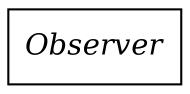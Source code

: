 strict digraph interface_diagram {
  rankdir=LR;
  Observer[
    label="Observer",
    URL="Observer.html",
    tooltip="org.lamsfoundation.lams.common.util.Observer",
    fontname="Times-Italic",
    shape="record"
  ];
}
